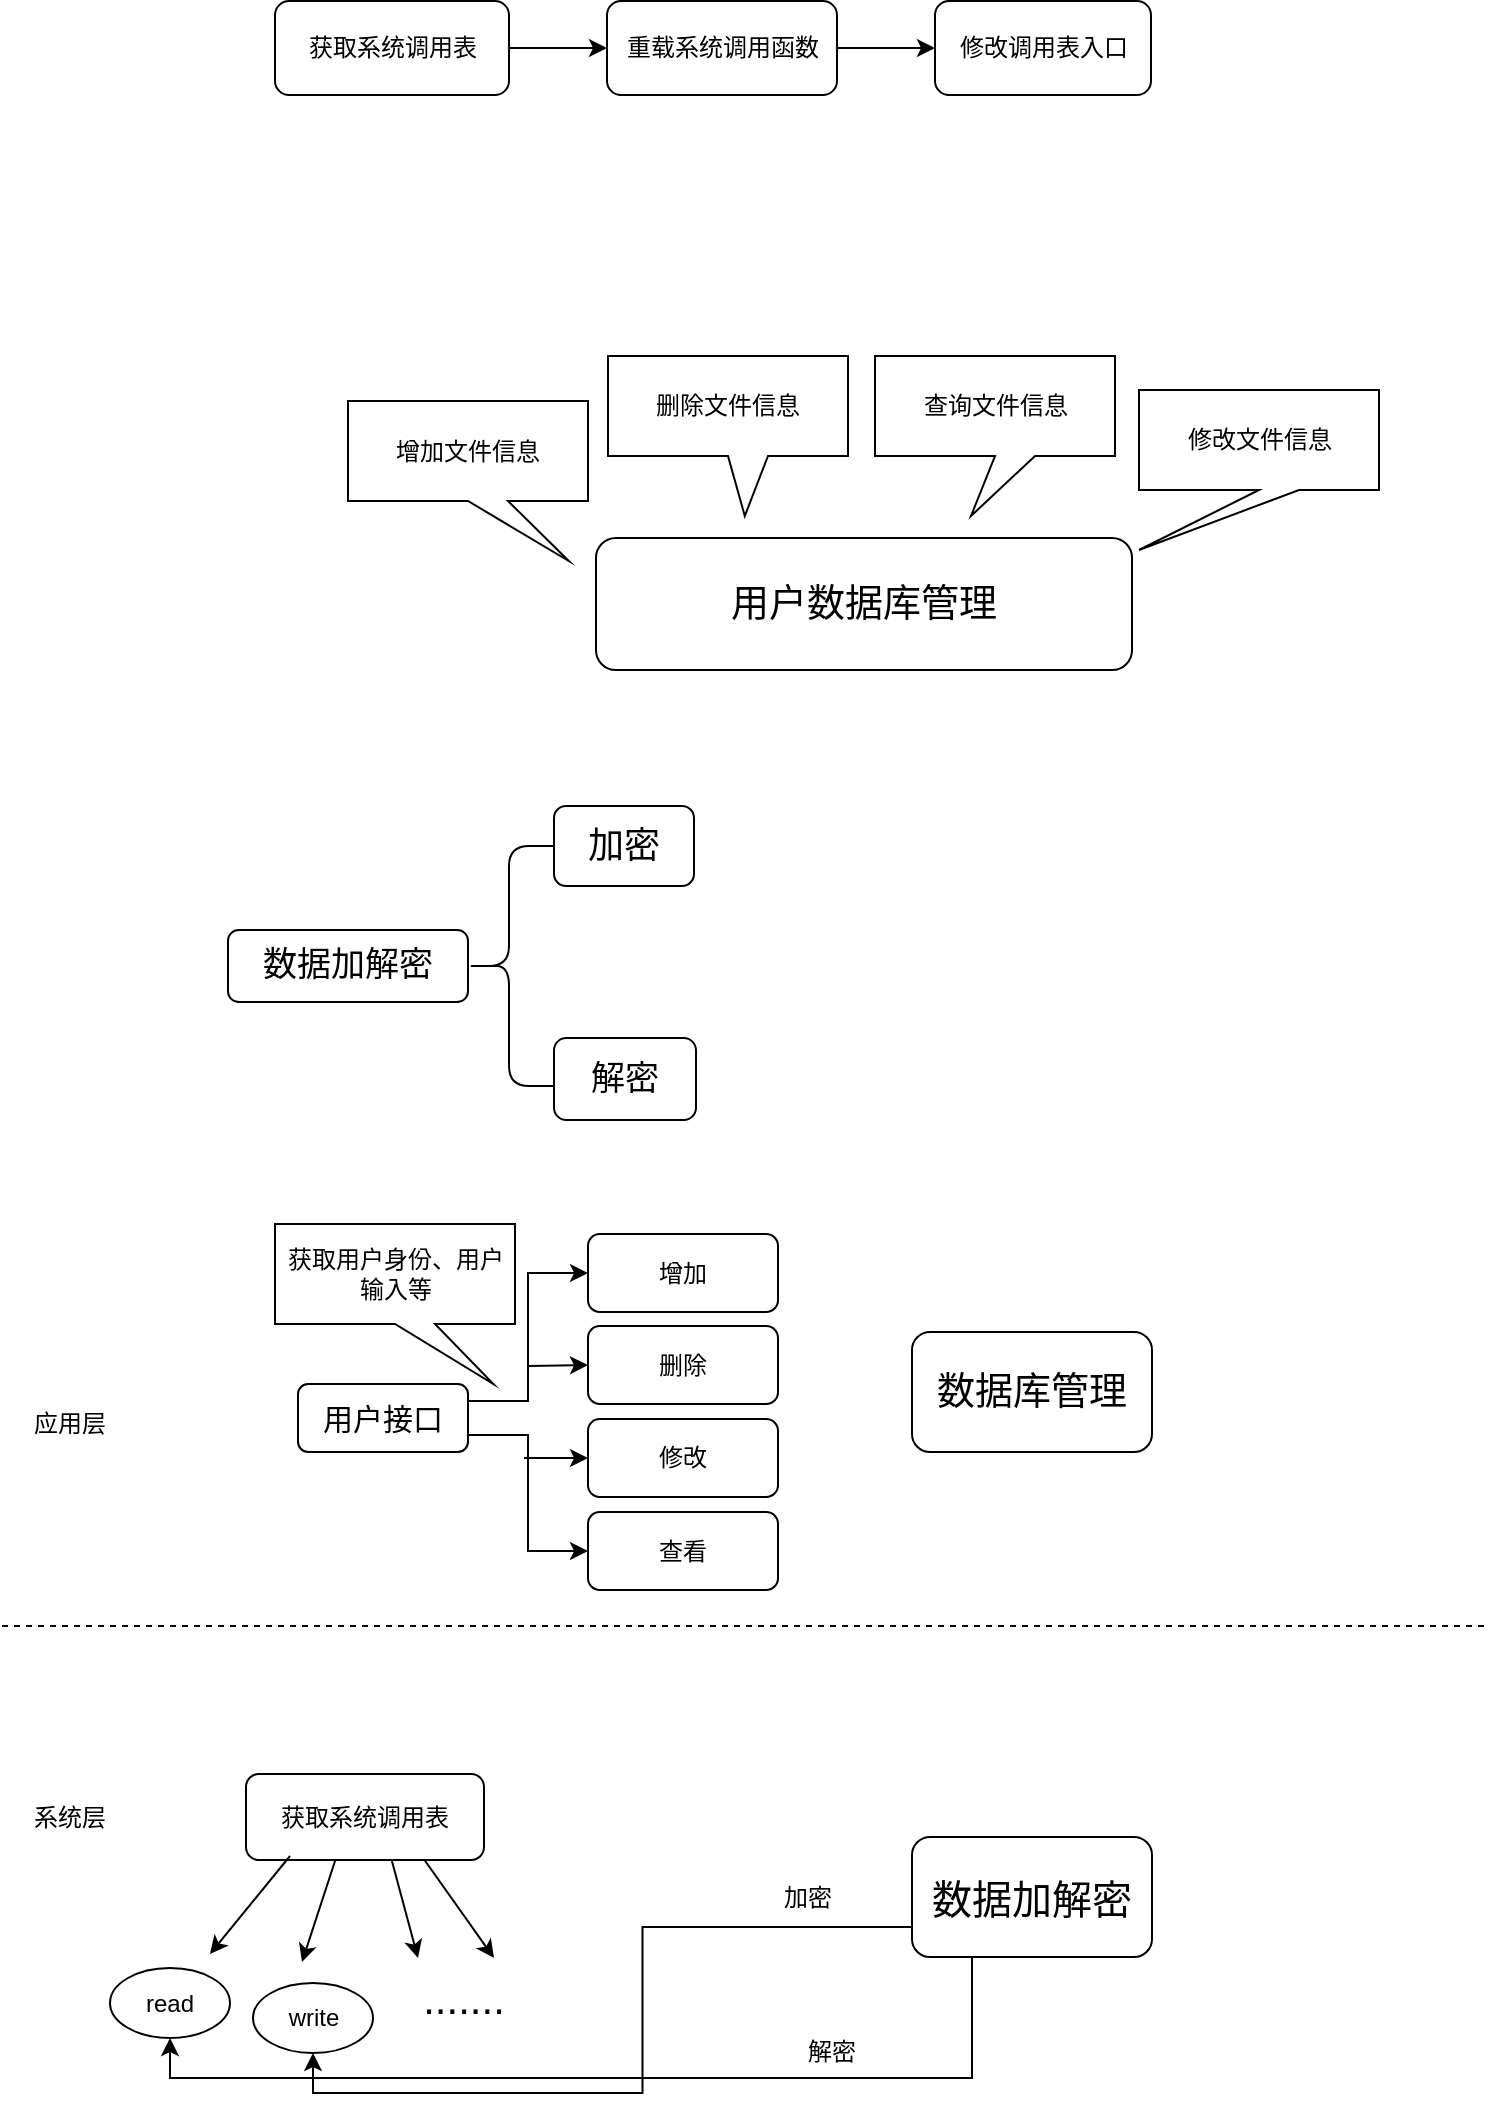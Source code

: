 <mxfile version="12.1.0" type="github" pages="1"><diagram id="vec66oDkyf0rAddUYkw5" name="第 1 页"><mxGraphModel dx="898" dy="546" grid="0" gridSize="10" guides="1" tooltips="1" connect="1" arrows="1" fold="1" page="1" pageScale="1" pageWidth="2339" pageHeight="3300" math="0" shadow="0"><root><mxCell id="0"/><mxCell id="1" parent="0"/><mxCell id="iOjS4k8i5JjwWPVwrMD9-8" style="edgeStyle=orthogonalEdgeStyle;rounded=0;orthogonalLoop=1;jettySize=auto;html=1;exitX=1;exitY=0.5;exitDx=0;exitDy=0;" parent="1" source="iOjS4k8i5JjwWPVwrMD9-1" target="iOjS4k8i5JjwWPVwrMD9-2" edge="1"><mxGeometry relative="1" as="geometry"/></mxCell><mxCell id="iOjS4k8i5JjwWPVwrMD9-1" value="获取系统调用表" style="rounded=1;whiteSpace=wrap;html=1;" parent="1" vertex="1"><mxGeometry x="237.5" y="37.5" width="117" height="47" as="geometry"/></mxCell><mxCell id="iOjS4k8i5JjwWPVwrMD9-7" style="edgeStyle=orthogonalEdgeStyle;rounded=0;orthogonalLoop=1;jettySize=auto;html=1;exitX=1;exitY=0.5;exitDx=0;exitDy=0;" parent="1" source="iOjS4k8i5JjwWPVwrMD9-2" target="iOjS4k8i5JjwWPVwrMD9-3" edge="1"><mxGeometry relative="1" as="geometry"/></mxCell><mxCell id="iOjS4k8i5JjwWPVwrMD9-2" value="重载系统调用函数" style="rounded=1;whiteSpace=wrap;html=1;" parent="1" vertex="1"><mxGeometry x="403.5" y="37.5" width="115" height="47" as="geometry"/></mxCell><mxCell id="iOjS4k8i5JjwWPVwrMD9-3" value="修改调用表入口" style="rounded=1;whiteSpace=wrap;html=1;" parent="1" vertex="1"><mxGeometry x="567.5" y="37.5" width="108" height="47" as="geometry"/></mxCell><mxCell id="iOjS4k8i5JjwWPVwrMD9-9" value="&lt;font style=&quot;font-size: 19px&quot;&gt;用户数据库管理&lt;/font&gt;" style="rounded=1;whiteSpace=wrap;html=1;" parent="1" vertex="1"><mxGeometry x="398" y="306" width="268" height="66" as="geometry"/></mxCell><mxCell id="iOjS4k8i5JjwWPVwrMD9-10" value="增加文件信息" style="shape=callout;whiteSpace=wrap;html=1;perimeter=calloutPerimeter;position2=0.92;" parent="1" vertex="1"><mxGeometry x="274" y="237.5" width="120" height="80" as="geometry"/></mxCell><mxCell id="iOjS4k8i5JjwWPVwrMD9-11" value="删除文件信息" style="shape=callout;whiteSpace=wrap;html=1;perimeter=calloutPerimeter;position2=0.57;" parent="1" vertex="1"><mxGeometry x="404" y="215" width="120" height="80" as="geometry"/></mxCell><mxCell id="iOjS4k8i5JjwWPVwrMD9-12" value="查询文件信息" style="shape=callout;whiteSpace=wrap;html=1;perimeter=calloutPerimeter;position2=0.4;" parent="1" vertex="1"><mxGeometry x="537.5" y="215" width="120" height="80" as="geometry"/></mxCell><mxCell id="iOjS4k8i5JjwWPVwrMD9-13" value="修改文件信息" style="shape=callout;whiteSpace=wrap;html=1;perimeter=calloutPerimeter;position2=0;" parent="1" vertex="1"><mxGeometry x="669.5" y="232" width="120" height="80" as="geometry"/></mxCell><mxCell id="iOjS4k8i5JjwWPVwrMD9-14" value="&lt;font style=&quot;font-size: 17px&quot;&gt;数据加解密&lt;/font&gt;" style="rounded=1;whiteSpace=wrap;html=1;" parent="1" vertex="1"><mxGeometry x="214" y="502" width="120" height="36" as="geometry"/></mxCell><mxCell id="iOjS4k8i5JjwWPVwrMD9-15" value="" style="shape=curlyBracket;whiteSpace=wrap;html=1;rounded=1;" parent="1" vertex="1"><mxGeometry x="332" y="460" width="45" height="120" as="geometry"/></mxCell><mxCell id="iOjS4k8i5JjwWPVwrMD9-16" value="&lt;font style=&quot;font-size: 18px&quot;&gt;加密&lt;/font&gt;" style="rounded=1;whiteSpace=wrap;html=1;" parent="1" vertex="1"><mxGeometry x="377" y="440" width="70" height="40" as="geometry"/></mxCell><mxCell id="iOjS4k8i5JjwWPVwrMD9-17" value="&lt;font style=&quot;font-size: 17px&quot;&gt;解密&lt;/font&gt;" style="rounded=1;whiteSpace=wrap;html=1;" parent="1" vertex="1"><mxGeometry x="377" y="556" width="71" height="41" as="geometry"/></mxCell><mxCell id="iOjS4k8i5JjwWPVwrMD9-20" value="" style="endArrow=none;dashed=1;html=1;" parent="1" edge="1"><mxGeometry width="50" height="50" relative="1" as="geometry"><mxPoint x="101" y="850" as="sourcePoint"/><mxPoint x="845" y="850" as="targetPoint"/></mxGeometry></mxCell><mxCell id="iOjS4k8i5JjwWPVwrMD9-21" value="应用层" style="text;html=1;strokeColor=none;fillColor=none;align=center;verticalAlign=middle;whiteSpace=wrap;rounded=0;" parent="1" vertex="1"><mxGeometry x="115" y="739" width="40" height="20" as="geometry"/></mxCell><mxCell id="iOjS4k8i5JjwWPVwrMD9-33" style="edgeStyle=orthogonalEdgeStyle;rounded=0;orthogonalLoop=1;jettySize=auto;html=1;exitX=1;exitY=0.75;exitDx=0;exitDy=0;entryX=0;entryY=0.5;entryDx=0;entryDy=0;" parent="1" source="iOjS4k8i5JjwWPVwrMD9-22" target="iOjS4k8i5JjwWPVwrMD9-26" edge="1"><mxGeometry relative="1" as="geometry"/></mxCell><mxCell id="iOjS4k8i5JjwWPVwrMD9-34" style="edgeStyle=orthogonalEdgeStyle;rounded=0;orthogonalLoop=1;jettySize=auto;html=1;exitX=1;exitY=0.25;exitDx=0;exitDy=0;entryX=0;entryY=0.5;entryDx=0;entryDy=0;" parent="1" source="iOjS4k8i5JjwWPVwrMD9-22" target="iOjS4k8i5JjwWPVwrMD9-23" edge="1"><mxGeometry relative="1" as="geometry"/></mxCell><mxCell id="iOjS4k8i5JjwWPVwrMD9-22" value="&lt;font style=&quot;font-size: 15px&quot;&gt;用户接口&lt;/font&gt;" style="rounded=1;whiteSpace=wrap;html=1;" parent="1" vertex="1"><mxGeometry x="249" y="729" width="85" height="34" as="geometry"/></mxCell><mxCell id="iOjS4k8i5JjwWPVwrMD9-23" value="增加" style="rounded=1;whiteSpace=wrap;html=1;" parent="1" vertex="1"><mxGeometry x="394" y="654" width="95" height="39" as="geometry"/></mxCell><mxCell id="iOjS4k8i5JjwWPVwrMD9-24" value="删除" style="rounded=1;whiteSpace=wrap;html=1;" parent="1" vertex="1"><mxGeometry x="394" y="700" width="95" height="39" as="geometry"/></mxCell><mxCell id="iOjS4k8i5JjwWPVwrMD9-25" value="修改" style="rounded=1;whiteSpace=wrap;html=1;" parent="1" vertex="1"><mxGeometry x="394" y="746.5" width="95" height="39" as="geometry"/></mxCell><mxCell id="iOjS4k8i5JjwWPVwrMD9-26" value="查看" style="rounded=1;whiteSpace=wrap;html=1;" parent="1" vertex="1"><mxGeometry x="394" y="793" width="95" height="39" as="geometry"/></mxCell><mxCell id="iOjS4k8i5JjwWPVwrMD9-28" value="&lt;font style=&quot;font-size: 19px&quot;&gt;数据库管理&lt;/font&gt;" style="rounded=1;whiteSpace=wrap;html=1;rotation=0;" parent="1" vertex="1"><mxGeometry x="556" y="703" width="120" height="60" as="geometry"/></mxCell><mxCell id="iOjS4k8i5JjwWPVwrMD9-29" value="系统层" style="text;html=1;strokeColor=none;fillColor=none;align=center;verticalAlign=middle;whiteSpace=wrap;rounded=0;" parent="1" vertex="1"><mxGeometry x="115" y="935.5" width="40" height="20" as="geometry"/></mxCell><mxCell id="iOjS4k8i5JjwWPVwrMD9-30" value="获取用户身份、用户输入等" style="shape=callout;whiteSpace=wrap;html=1;perimeter=calloutPerimeter;position2=0.91;" parent="1" vertex="1"><mxGeometry x="237.5" y="649" width="120" height="80" as="geometry"/></mxCell><mxCell id="iOjS4k8i5JjwWPVwrMD9-36" value="" style="endArrow=classic;html=1;entryX=0;entryY=0.5;entryDx=0;entryDy=0;" parent="1" target="iOjS4k8i5JjwWPVwrMD9-24" edge="1"><mxGeometry width="50" height="50" relative="1" as="geometry"><mxPoint x="364" y="720" as="sourcePoint"/><mxPoint x="151" y="995" as="targetPoint"/></mxGeometry></mxCell><mxCell id="iOjS4k8i5JjwWPVwrMD9-37" value="" style="endArrow=classic;html=1;entryX=0;entryY=0.5;entryDx=0;entryDy=0;" parent="1" target="iOjS4k8i5JjwWPVwrMD9-25" edge="1"><mxGeometry width="50" height="50" relative="1" as="geometry"><mxPoint x="362" y="766" as="sourcePoint"/><mxPoint x="404" y="729.5" as="targetPoint"/></mxGeometry></mxCell><mxCell id="pyi7C_2VSIKPanr6zF1j-1" value="获取系统调用表" style="rounded=1;whiteSpace=wrap;html=1;" vertex="1" parent="1"><mxGeometry x="223" y="924" width="119" height="43" as="geometry"/></mxCell><mxCell id="pyi7C_2VSIKPanr6zF1j-2" value="" style="endArrow=classic;html=1;" edge="1" parent="1"><mxGeometry width="50" height="50" relative="1" as="geometry"><mxPoint x="245" y="965" as="sourcePoint"/><mxPoint x="205" y="1014" as="targetPoint"/></mxGeometry></mxCell><mxCell id="pyi7C_2VSIKPanr6zF1j-3" value="" style="endArrow=classic;html=1;exitX=0.187;exitY=1.076;exitDx=0;exitDy=0;exitPerimeter=0;" edge="1" parent="1"><mxGeometry width="50" height="50" relative="1" as="geometry"><mxPoint x="267.753" y="966.768" as="sourcePoint"/><mxPoint x="251" y="1018" as="targetPoint"/></mxGeometry></mxCell><mxCell id="pyi7C_2VSIKPanr6zF1j-4" value="" style="endArrow=classic;html=1;exitX=0.187;exitY=1.076;exitDx=0;exitDy=0;exitPerimeter=0;" edge="1" parent="1"><mxGeometry width="50" height="50" relative="1" as="geometry"><mxPoint x="295.753" y="966.768" as="sourcePoint"/><mxPoint x="309" y="1016" as="targetPoint"/></mxGeometry></mxCell><mxCell id="pyi7C_2VSIKPanr6zF1j-5" value="" style="endArrow=classic;html=1;exitX=0.75;exitY=1;exitDx=0;exitDy=0;" edge="1" parent="1" source="pyi7C_2VSIKPanr6zF1j-1"><mxGeometry width="50" height="50" relative="1" as="geometry"><mxPoint x="275.253" y="1000.268" as="sourcePoint"/><mxPoint x="347" y="1016" as="targetPoint"/></mxGeometry></mxCell><mxCell id="pyi7C_2VSIKPanr6zF1j-6" value="read" style="ellipse;whiteSpace=wrap;html=1;" vertex="1" parent="1"><mxGeometry x="155" y="1021" width="60" height="35" as="geometry"/></mxCell><mxCell id="pyi7C_2VSIKPanr6zF1j-7" value="write" style="ellipse;whiteSpace=wrap;html=1;" vertex="1" parent="1"><mxGeometry x="226.5" y="1028.5" width="60" height="35" as="geometry"/></mxCell><mxCell id="pyi7C_2VSIKPanr6zF1j-8" value="&lt;font style=&quot;font-size: 21px&quot;&gt;.......&lt;/font&gt;" style="text;html=1;strokeColor=none;fillColor=none;align=center;verticalAlign=middle;whiteSpace=wrap;rounded=0;" vertex="1" parent="1"><mxGeometry x="312" y="1026" width="40" height="20" as="geometry"/></mxCell><mxCell id="pyi7C_2VSIKPanr6zF1j-13" style="edgeStyle=orthogonalEdgeStyle;rounded=0;orthogonalLoop=1;jettySize=auto;html=1;exitX=0.25;exitY=1;exitDx=0;exitDy=0;entryX=0.5;entryY=1;entryDx=0;entryDy=0;" edge="1" parent="1" source="pyi7C_2VSIKPanr6zF1j-11" target="pyi7C_2VSIKPanr6zF1j-6"><mxGeometry relative="1" as="geometry"/></mxCell><mxCell id="pyi7C_2VSIKPanr6zF1j-14" style="edgeStyle=orthogonalEdgeStyle;rounded=0;orthogonalLoop=1;jettySize=auto;html=1;exitX=0;exitY=0.75;exitDx=0;exitDy=0;entryX=0.5;entryY=1;entryDx=0;entryDy=0;" edge="1" parent="1" source="pyi7C_2VSIKPanr6zF1j-11" target="pyi7C_2VSIKPanr6zF1j-7"><mxGeometry relative="1" as="geometry"/></mxCell><mxCell id="pyi7C_2VSIKPanr6zF1j-11" value="&lt;font style=&quot;font-size: 20px&quot;&gt;数据加解密&lt;/font&gt;" style="rounded=1;whiteSpace=wrap;html=1;" vertex="1" parent="1"><mxGeometry x="556" y="955.5" width="120" height="60" as="geometry"/></mxCell><mxCell id="pyi7C_2VSIKPanr6zF1j-15" value="加密" style="text;html=1;strokeColor=none;fillColor=none;align=center;verticalAlign=middle;whiteSpace=wrap;rounded=0;" vertex="1" parent="1"><mxGeometry x="484" y="976" width="40" height="20" as="geometry"/></mxCell><mxCell id="pyi7C_2VSIKPanr6zF1j-16" value="解密" style="text;html=1;resizable=0;points=[];autosize=1;align=left;verticalAlign=top;spacingTop=-4;" vertex="1" parent="1"><mxGeometry x="502" y="1053" width="34" height="14" as="geometry"/></mxCell></root></mxGraphModel></diagram></mxfile>